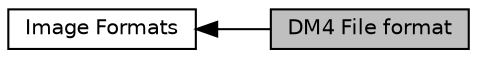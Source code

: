 digraph "DM4 File format"
{
  edge [fontname="Helvetica",fontsize="10",labelfontname="Helvetica",labelfontsize="10"];
  node [fontname="Helvetica",fontsize="10",shape=record];
  rankdir=LR;
  Node0 [label="DM4 File format",height=0.2,width=0.4,color="black", fillcolor="grey75", style="filled", fontcolor="black"];
  Node1 [label="Image Formats",height=0.2,width=0.4,color="black", fillcolor="white", style="filled",URL="$group__ImageFormats.html"];
  Node1->Node0 [shape=plaintext, dir="back", style="solid"];
}
